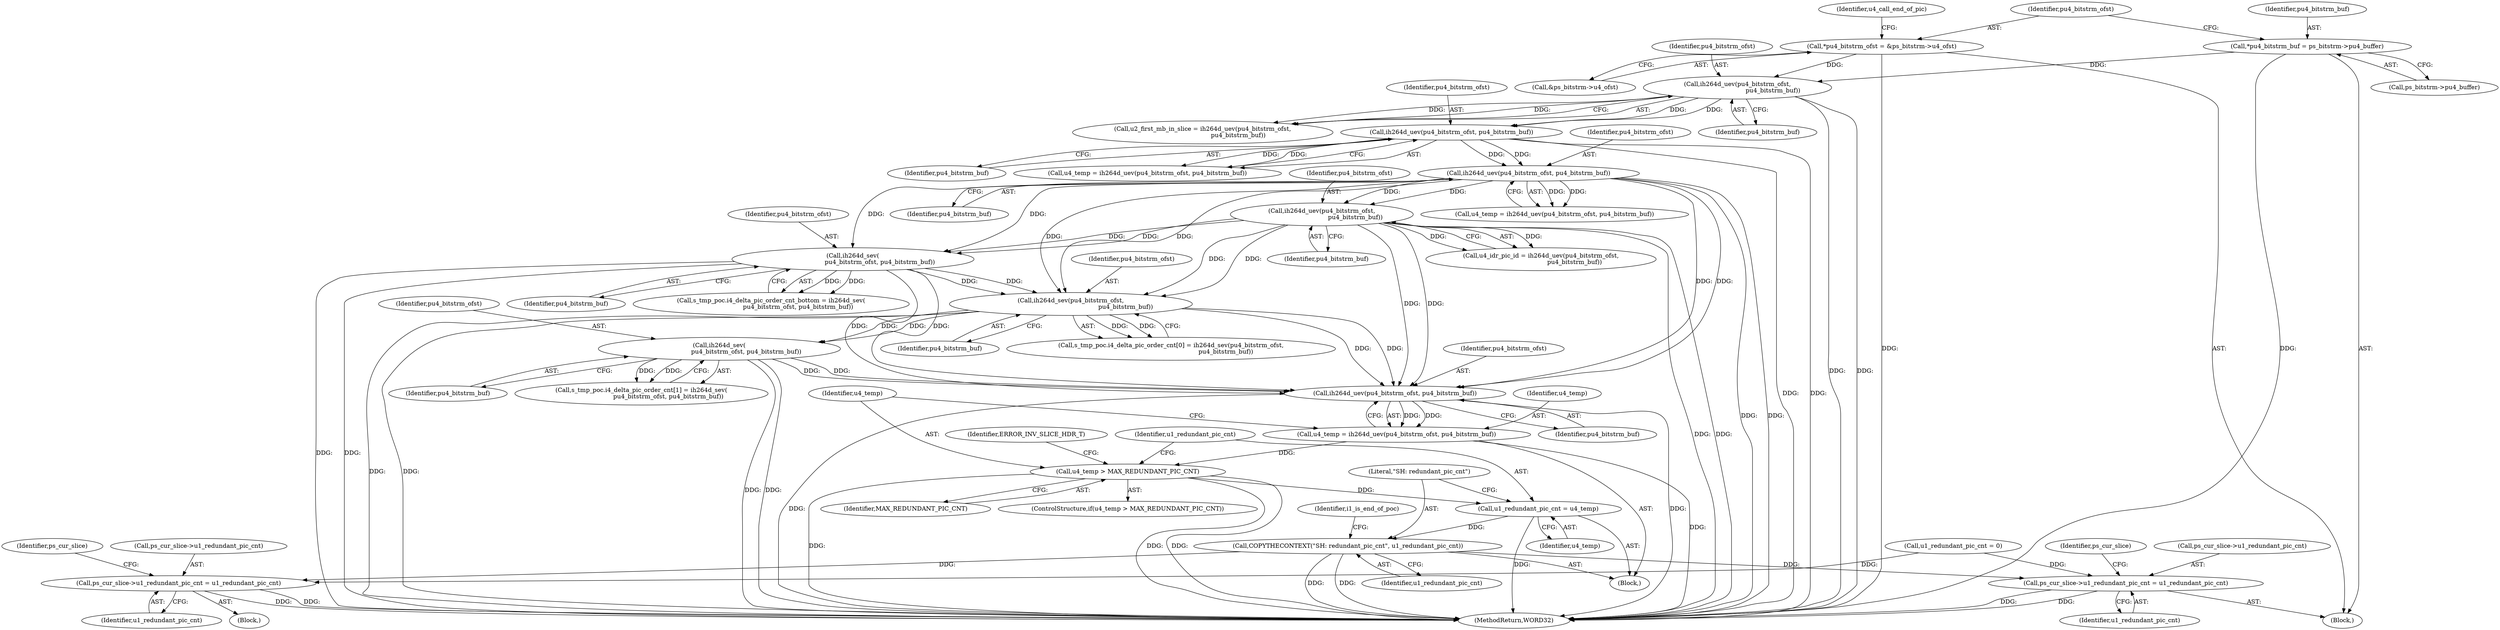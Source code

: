 digraph "0_Android_494561291a503840f385fbcd11d9bc5f4dc502b8_2@pointer" {
"1000716" [label="(Call,ih264d_uev(pu4_bitstrm_ofst, pu4_bitstrm_buf))"];
"1000675" [label="(Call,ih264d_sev(pu4_bitstrm_ofst,\n                                                         pu4_bitstrm_buf))"];
"1000637" [label="(Call,ih264d_sev(\n                            pu4_bitstrm_ofst, pu4_bitstrm_buf))"];
"1000553" [label="(Call,ih264d_uev(pu4_bitstrm_ofst,\n                                   pu4_bitstrm_buf))"];
"1000416" [label="(Call,ih264d_uev(pu4_bitstrm_ofst, pu4_bitstrm_buf))"];
"1000275" [label="(Call,ih264d_uev(pu4_bitstrm_ofst, pu4_bitstrm_buf))"];
"1000235" [label="(Call,ih264d_uev(pu4_bitstrm_ofst,\n                                     pu4_bitstrm_buf))"];
"1000207" [label="(Call,*pu4_bitstrm_ofst = &ps_bitstrm->u4_ofst)"];
"1000201" [label="(Call,*pu4_bitstrm_buf = ps_bitstrm->pu4_buffer)"];
"1000699" [label="(Call,ih264d_sev(\n                            pu4_bitstrm_ofst, pu4_bitstrm_buf))"];
"1000714" [label="(Call,u4_temp = ih264d_uev(pu4_bitstrm_ofst, pu4_bitstrm_buf))"];
"1000720" [label="(Call,u4_temp > MAX_REDUNDANT_PIC_CNT)"];
"1000725" [label="(Call,u1_redundant_pic_cnt = u4_temp)"];
"1000728" [label="(Call,COPYTHECONTEXT(\"SH: redundant_pic_cnt\", u1_redundant_pic_cnt))"];
"1000917" [label="(Call,ps_cur_slice->u1_redundant_pic_cnt = u1_redundant_pic_cnt)"];
"1001464" [label="(Call,ps_cur_slice->u1_redundant_pic_cnt = u1_redundant_pic_cnt)"];
"1001468" [label="(Identifier,u1_redundant_pic_cnt)"];
"1000715" [label="(Identifier,u4_temp)"];
"1000676" [label="(Identifier,pu4_bitstrm_ofst)"];
"1000730" [label="(Identifier,u1_redundant_pic_cnt)"];
"1000554" [label="(Identifier,pu4_bitstrm_ofst)"];
"1000417" [label="(Identifier,pu4_bitstrm_ofst)"];
"1000721" [label="(Identifier,u4_temp)"];
"1000726" [label="(Identifier,u1_redundant_pic_cnt)"];
"1000728" [label="(Call,COPYTHECONTEXT(\"SH: redundant_pic_cnt\", u1_redundant_pic_cnt))"];
"1000716" [label="(Call,ih264d_uev(pu4_bitstrm_ofst, pu4_bitstrm_buf))"];
"1000414" [label="(Call,u4_temp = ih264d_uev(pu4_bitstrm_ofst, pu4_bitstrm_buf))"];
"1000732" [label="(Identifier,i1_is_end_of_poc)"];
"1000555" [label="(Identifier,pu4_bitstrm_buf)"];
"1000638" [label="(Identifier,pu4_bitstrm_ofst)"];
"1000235" [label="(Call,ih264d_uev(pu4_bitstrm_ofst,\n                                     pu4_bitstrm_buf))"];
"1000701" [label="(Identifier,pu4_bitstrm_buf)"];
"1000164" [label="(Block,)"];
"1000717" [label="(Identifier,pu4_bitstrm_ofst)"];
"1000699" [label="(Call,ih264d_sev(\n                            pu4_bitstrm_ofst, pu4_bitstrm_buf))"];
"1000201" [label="(Call,*pu4_bitstrm_buf = ps_bitstrm->pu4_buffer)"];
"1000918" [label="(Call,ps_cur_slice->u1_redundant_pic_cnt)"];
"1000189" [label="(Call,u1_redundant_pic_cnt = 0)"];
"1000639" [label="(Identifier,pu4_bitstrm_buf)"];
"1000729" [label="(Literal,\"SH: redundant_pic_cnt\")"];
"1000553" [label="(Call,ih264d_uev(pu4_bitstrm_ofst,\n                                   pu4_bitstrm_buf))"];
"1000724" [label="(Identifier,ERROR_INV_SLICE_HDR_T)"];
"1000224" [label="(Identifier,u4_call_end_of_pic)"];
"1000718" [label="(Identifier,pu4_bitstrm_buf)"];
"1000725" [label="(Call,u1_redundant_pic_cnt = u4_temp)"];
"1000720" [label="(Call,u4_temp > MAX_REDUNDANT_PIC_CNT)"];
"1000233" [label="(Call,u2_first_mb_in_slice = ih264d_uev(pu4_bitstrm_ofst,\n                                     pu4_bitstrm_buf))"];
"1000921" [label="(Identifier,u1_redundant_pic_cnt)"];
"1000551" [label="(Call,u4_idr_pic_id = ih264d_uev(pu4_bitstrm_ofst,\n                                   pu4_bitstrm_buf))"];
"1000917" [label="(Call,ps_cur_slice->u1_redundant_pic_cnt = u1_redundant_pic_cnt)"];
"1000237" [label="(Identifier,pu4_bitstrm_buf)"];
"1000669" [label="(Call,s_tmp_poc.i4_delta_pic_order_cnt[0] = ih264d_sev(pu4_bitstrm_ofst,\n                                                         pu4_bitstrm_buf))"];
"1000675" [label="(Call,ih264d_sev(pu4_bitstrm_ofst,\n                                                         pu4_bitstrm_buf))"];
"1000276" [label="(Identifier,pu4_bitstrm_ofst)"];
"1000236" [label="(Identifier,pu4_bitstrm_ofst)"];
"1000207" [label="(Call,*pu4_bitstrm_ofst = &ps_bitstrm->u4_ofst)"];
"1000202" [label="(Identifier,pu4_bitstrm_buf)"];
"1000209" [label="(Call,&ps_bitstrm->u4_ofst)"];
"1000924" [label="(Identifier,ps_cur_slice)"];
"1000714" [label="(Call,u4_temp = ih264d_uev(pu4_bitstrm_ofst, pu4_bitstrm_buf))"];
"1000416" [label="(Call,ih264d_uev(pu4_bitstrm_ofst, pu4_bitstrm_buf))"];
"1002544" [label="(MethodReturn,WORD32)"];
"1000273" [label="(Call,u4_temp = ih264d_uev(pu4_bitstrm_ofst, pu4_bitstrm_buf))"];
"1000418" [label="(Identifier,pu4_bitstrm_buf)"];
"1000727" [label="(Identifier,u4_temp)"];
"1001471" [label="(Identifier,ps_cur_slice)"];
"1000700" [label="(Identifier,pu4_bitstrm_ofst)"];
"1000208" [label="(Identifier,pu4_bitstrm_ofst)"];
"1000275" [label="(Call,ih264d_uev(pu4_bitstrm_ofst, pu4_bitstrm_buf))"];
"1000877" [label="(Block,)"];
"1000719" [label="(ControlStructure,if(u4_temp > MAX_REDUNDANT_PIC_CNT))"];
"1000203" [label="(Call,ps_bitstrm->pu4_buffer)"];
"1000677" [label="(Identifier,pu4_bitstrm_buf)"];
"1000277" [label="(Identifier,pu4_bitstrm_buf)"];
"1000713" [label="(Block,)"];
"1000693" [label="(Call,s_tmp_poc.i4_delta_pic_order_cnt[1] = ih264d_sev(\n                            pu4_bitstrm_ofst, pu4_bitstrm_buf))"];
"1000722" [label="(Identifier,MAX_REDUNDANT_PIC_CNT)"];
"1000633" [label="(Call,s_tmp_poc.i4_delta_pic_order_cnt_bottom = ih264d_sev(\n                            pu4_bitstrm_ofst, pu4_bitstrm_buf))"];
"1001464" [label="(Call,ps_cur_slice->u1_redundant_pic_cnt = u1_redundant_pic_cnt)"];
"1001465" [label="(Call,ps_cur_slice->u1_redundant_pic_cnt)"];
"1000637" [label="(Call,ih264d_sev(\n                            pu4_bitstrm_ofst, pu4_bitstrm_buf))"];
"1000716" -> "1000714"  [label="AST: "];
"1000716" -> "1000718"  [label="CFG: "];
"1000717" -> "1000716"  [label="AST: "];
"1000718" -> "1000716"  [label="AST: "];
"1000714" -> "1000716"  [label="CFG: "];
"1000716" -> "1002544"  [label="DDG: "];
"1000716" -> "1002544"  [label="DDG: "];
"1000716" -> "1000714"  [label="DDG: "];
"1000716" -> "1000714"  [label="DDG: "];
"1000675" -> "1000716"  [label="DDG: "];
"1000675" -> "1000716"  [label="DDG: "];
"1000553" -> "1000716"  [label="DDG: "];
"1000553" -> "1000716"  [label="DDG: "];
"1000416" -> "1000716"  [label="DDG: "];
"1000416" -> "1000716"  [label="DDG: "];
"1000637" -> "1000716"  [label="DDG: "];
"1000637" -> "1000716"  [label="DDG: "];
"1000699" -> "1000716"  [label="DDG: "];
"1000699" -> "1000716"  [label="DDG: "];
"1000675" -> "1000669"  [label="AST: "];
"1000675" -> "1000677"  [label="CFG: "];
"1000676" -> "1000675"  [label="AST: "];
"1000677" -> "1000675"  [label="AST: "];
"1000669" -> "1000675"  [label="CFG: "];
"1000675" -> "1002544"  [label="DDG: "];
"1000675" -> "1002544"  [label="DDG: "];
"1000675" -> "1000669"  [label="DDG: "];
"1000675" -> "1000669"  [label="DDG: "];
"1000637" -> "1000675"  [label="DDG: "];
"1000637" -> "1000675"  [label="DDG: "];
"1000553" -> "1000675"  [label="DDG: "];
"1000553" -> "1000675"  [label="DDG: "];
"1000416" -> "1000675"  [label="DDG: "];
"1000416" -> "1000675"  [label="DDG: "];
"1000675" -> "1000699"  [label="DDG: "];
"1000675" -> "1000699"  [label="DDG: "];
"1000637" -> "1000633"  [label="AST: "];
"1000637" -> "1000639"  [label="CFG: "];
"1000638" -> "1000637"  [label="AST: "];
"1000639" -> "1000637"  [label="AST: "];
"1000633" -> "1000637"  [label="CFG: "];
"1000637" -> "1002544"  [label="DDG: "];
"1000637" -> "1002544"  [label="DDG: "];
"1000637" -> "1000633"  [label="DDG: "];
"1000637" -> "1000633"  [label="DDG: "];
"1000553" -> "1000637"  [label="DDG: "];
"1000553" -> "1000637"  [label="DDG: "];
"1000416" -> "1000637"  [label="DDG: "];
"1000416" -> "1000637"  [label="DDG: "];
"1000553" -> "1000551"  [label="AST: "];
"1000553" -> "1000555"  [label="CFG: "];
"1000554" -> "1000553"  [label="AST: "];
"1000555" -> "1000553"  [label="AST: "];
"1000551" -> "1000553"  [label="CFG: "];
"1000553" -> "1002544"  [label="DDG: "];
"1000553" -> "1002544"  [label="DDG: "];
"1000553" -> "1000551"  [label="DDG: "];
"1000553" -> "1000551"  [label="DDG: "];
"1000416" -> "1000553"  [label="DDG: "];
"1000416" -> "1000553"  [label="DDG: "];
"1000416" -> "1000414"  [label="AST: "];
"1000416" -> "1000418"  [label="CFG: "];
"1000417" -> "1000416"  [label="AST: "];
"1000418" -> "1000416"  [label="AST: "];
"1000414" -> "1000416"  [label="CFG: "];
"1000416" -> "1002544"  [label="DDG: "];
"1000416" -> "1002544"  [label="DDG: "];
"1000416" -> "1000414"  [label="DDG: "];
"1000416" -> "1000414"  [label="DDG: "];
"1000275" -> "1000416"  [label="DDG: "];
"1000275" -> "1000416"  [label="DDG: "];
"1000275" -> "1000273"  [label="AST: "];
"1000275" -> "1000277"  [label="CFG: "];
"1000276" -> "1000275"  [label="AST: "];
"1000277" -> "1000275"  [label="AST: "];
"1000273" -> "1000275"  [label="CFG: "];
"1000275" -> "1002544"  [label="DDG: "];
"1000275" -> "1002544"  [label="DDG: "];
"1000275" -> "1000273"  [label="DDG: "];
"1000275" -> "1000273"  [label="DDG: "];
"1000235" -> "1000275"  [label="DDG: "];
"1000235" -> "1000275"  [label="DDG: "];
"1000235" -> "1000233"  [label="AST: "];
"1000235" -> "1000237"  [label="CFG: "];
"1000236" -> "1000235"  [label="AST: "];
"1000237" -> "1000235"  [label="AST: "];
"1000233" -> "1000235"  [label="CFG: "];
"1000235" -> "1002544"  [label="DDG: "];
"1000235" -> "1002544"  [label="DDG: "];
"1000235" -> "1000233"  [label="DDG: "];
"1000235" -> "1000233"  [label="DDG: "];
"1000207" -> "1000235"  [label="DDG: "];
"1000201" -> "1000235"  [label="DDG: "];
"1000207" -> "1000164"  [label="AST: "];
"1000207" -> "1000209"  [label="CFG: "];
"1000208" -> "1000207"  [label="AST: "];
"1000209" -> "1000207"  [label="AST: "];
"1000224" -> "1000207"  [label="CFG: "];
"1000207" -> "1002544"  [label="DDG: "];
"1000201" -> "1000164"  [label="AST: "];
"1000201" -> "1000203"  [label="CFG: "];
"1000202" -> "1000201"  [label="AST: "];
"1000203" -> "1000201"  [label="AST: "];
"1000208" -> "1000201"  [label="CFG: "];
"1000201" -> "1002544"  [label="DDG: "];
"1000699" -> "1000693"  [label="AST: "];
"1000699" -> "1000701"  [label="CFG: "];
"1000700" -> "1000699"  [label="AST: "];
"1000701" -> "1000699"  [label="AST: "];
"1000693" -> "1000699"  [label="CFG: "];
"1000699" -> "1002544"  [label="DDG: "];
"1000699" -> "1002544"  [label="DDG: "];
"1000699" -> "1000693"  [label="DDG: "];
"1000699" -> "1000693"  [label="DDG: "];
"1000714" -> "1000713"  [label="AST: "];
"1000715" -> "1000714"  [label="AST: "];
"1000721" -> "1000714"  [label="CFG: "];
"1000714" -> "1002544"  [label="DDG: "];
"1000714" -> "1000720"  [label="DDG: "];
"1000720" -> "1000719"  [label="AST: "];
"1000720" -> "1000722"  [label="CFG: "];
"1000721" -> "1000720"  [label="AST: "];
"1000722" -> "1000720"  [label="AST: "];
"1000724" -> "1000720"  [label="CFG: "];
"1000726" -> "1000720"  [label="CFG: "];
"1000720" -> "1002544"  [label="DDG: "];
"1000720" -> "1002544"  [label="DDG: "];
"1000720" -> "1002544"  [label="DDG: "];
"1000720" -> "1000725"  [label="DDG: "];
"1000725" -> "1000713"  [label="AST: "];
"1000725" -> "1000727"  [label="CFG: "];
"1000726" -> "1000725"  [label="AST: "];
"1000727" -> "1000725"  [label="AST: "];
"1000729" -> "1000725"  [label="CFG: "];
"1000725" -> "1002544"  [label="DDG: "];
"1000725" -> "1000728"  [label="DDG: "];
"1000728" -> "1000713"  [label="AST: "];
"1000728" -> "1000730"  [label="CFG: "];
"1000729" -> "1000728"  [label="AST: "];
"1000730" -> "1000728"  [label="AST: "];
"1000732" -> "1000728"  [label="CFG: "];
"1000728" -> "1002544"  [label="DDG: "];
"1000728" -> "1002544"  [label="DDG: "];
"1000728" -> "1000917"  [label="DDG: "];
"1000728" -> "1001464"  [label="DDG: "];
"1000917" -> "1000877"  [label="AST: "];
"1000917" -> "1000921"  [label="CFG: "];
"1000918" -> "1000917"  [label="AST: "];
"1000921" -> "1000917"  [label="AST: "];
"1000924" -> "1000917"  [label="CFG: "];
"1000917" -> "1002544"  [label="DDG: "];
"1000917" -> "1002544"  [label="DDG: "];
"1000189" -> "1000917"  [label="DDG: "];
"1001464" -> "1000164"  [label="AST: "];
"1001464" -> "1001468"  [label="CFG: "];
"1001465" -> "1001464"  [label="AST: "];
"1001468" -> "1001464"  [label="AST: "];
"1001471" -> "1001464"  [label="CFG: "];
"1001464" -> "1002544"  [label="DDG: "];
"1001464" -> "1002544"  [label="DDG: "];
"1000189" -> "1001464"  [label="DDG: "];
}
